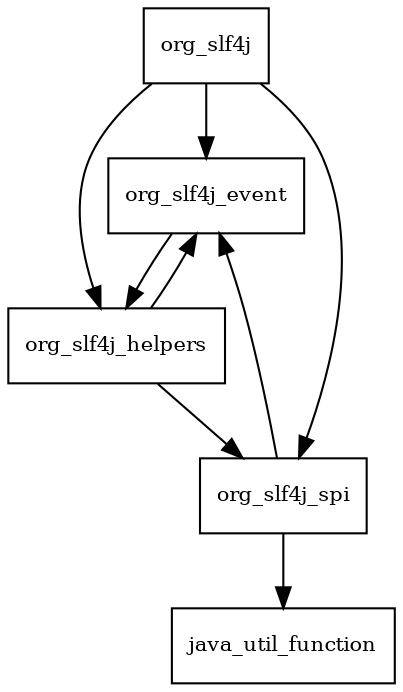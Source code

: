 digraph slf4j_api_2_0_0_alpha0_package_dependencies {
  node [shape = box, fontsize=10.0];
  org_slf4j -> org_slf4j_event;
  org_slf4j -> org_slf4j_helpers;
  org_slf4j -> org_slf4j_spi;
  org_slf4j_event -> org_slf4j_helpers;
  org_slf4j_helpers -> org_slf4j_event;
  org_slf4j_helpers -> org_slf4j_spi;
  org_slf4j_spi -> java_util_function;
  org_slf4j_spi -> org_slf4j_event;
}
